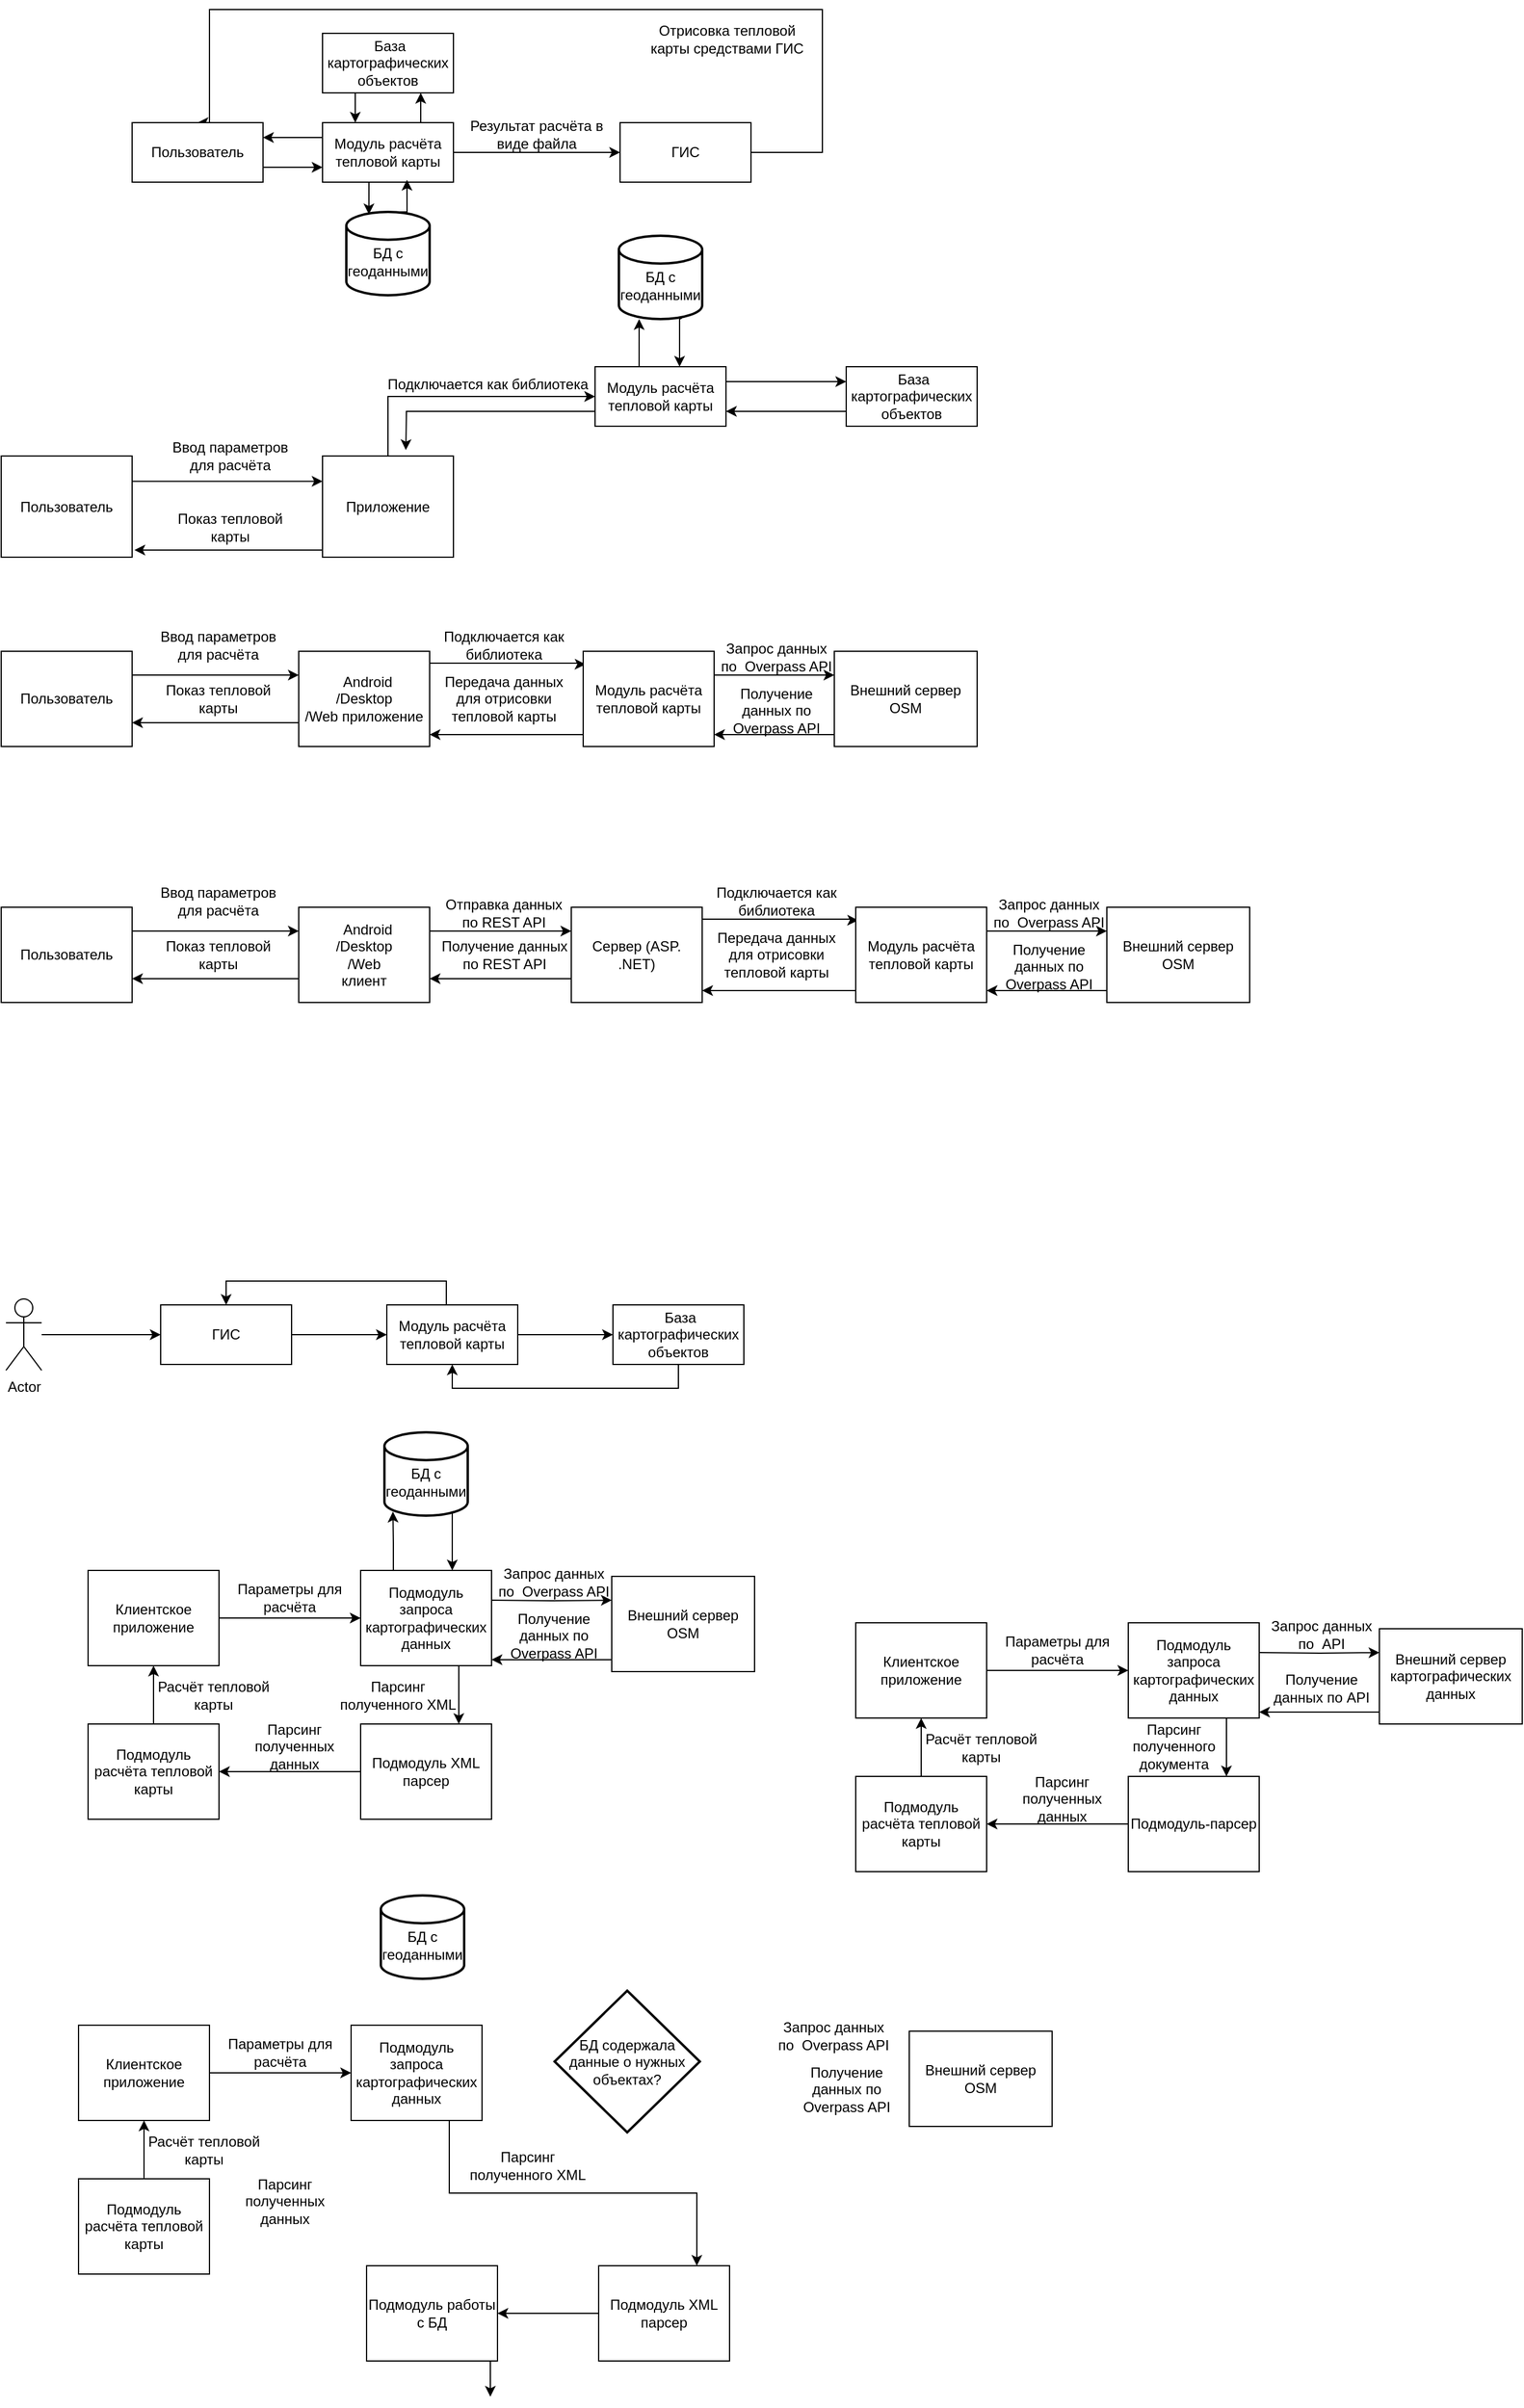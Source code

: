 <mxfile version="21.3.8" type="github">
  <diagram name="Страница 1" id="CXx4P1_ULokcToh2MMPy">
    <mxGraphModel dx="2607" dy="1285" grid="0" gridSize="10" guides="1" tooltips="1" connect="1" arrows="1" fold="1" page="1" pageScale="1" pageWidth="1654" pageHeight="1169" math="0" shadow="0">
      <root>
        <mxCell id="0" />
        <mxCell id="1" parent="0" />
        <mxCell id="EMoeArkeT9Vb19ML9Za9-1" style="edgeStyle=orthogonalEdgeStyle;rounded=0;orthogonalLoop=1;jettySize=auto;html=1;entryX=0;entryY=0.5;entryDx=0;entryDy=0;" parent="1" source="EMoeArkeT9Vb19ML9Za9-2" target="EMoeArkeT9Vb19ML9Za9-4" edge="1">
          <mxGeometry relative="1" as="geometry" />
        </mxCell>
        <mxCell id="EMoeArkeT9Vb19ML9Za9-2" value="Actor" style="shape=umlActor;verticalLabelPosition=bottom;verticalAlign=top;html=1;" parent="1" vertex="1">
          <mxGeometry x="60" y="1225" width="30" height="60" as="geometry" />
        </mxCell>
        <mxCell id="EMoeArkeT9Vb19ML9Za9-3" style="edgeStyle=orthogonalEdgeStyle;rounded=0;orthogonalLoop=1;jettySize=auto;html=1;exitX=1;exitY=0.5;exitDx=0;exitDy=0;entryX=0;entryY=0.5;entryDx=0;entryDy=0;" parent="1" source="EMoeArkeT9Vb19ML9Za9-4" target="EMoeArkeT9Vb19ML9Za9-7" edge="1">
          <mxGeometry relative="1" as="geometry" />
        </mxCell>
        <mxCell id="EMoeArkeT9Vb19ML9Za9-4" value="ГИС" style="html=1;whiteSpace=wrap;" parent="1" vertex="1">
          <mxGeometry x="190" y="1230" width="110" height="50" as="geometry" />
        </mxCell>
        <mxCell id="EMoeArkeT9Vb19ML9Za9-5" style="edgeStyle=orthogonalEdgeStyle;rounded=0;orthogonalLoop=1;jettySize=auto;html=1;entryX=0;entryY=0.5;entryDx=0;entryDy=0;" parent="1" source="EMoeArkeT9Vb19ML9Za9-7" target="EMoeArkeT9Vb19ML9Za9-9" edge="1">
          <mxGeometry relative="1" as="geometry">
            <Array as="points">
              <mxPoint x="530" y="1255" />
              <mxPoint x="530" y="1255" />
            </Array>
          </mxGeometry>
        </mxCell>
        <mxCell id="EMoeArkeT9Vb19ML9Za9-6" style="edgeStyle=orthogonalEdgeStyle;rounded=0;orthogonalLoop=1;jettySize=auto;html=1;entryX=0.5;entryY=0;entryDx=0;entryDy=0;" parent="1" source="EMoeArkeT9Vb19ML9Za9-7" target="EMoeArkeT9Vb19ML9Za9-4" edge="1">
          <mxGeometry relative="1" as="geometry">
            <Array as="points">
              <mxPoint x="430" y="1210" />
              <mxPoint x="245" y="1210" />
            </Array>
          </mxGeometry>
        </mxCell>
        <mxCell id="EMoeArkeT9Vb19ML9Za9-7" value="Модуль расчёта тепловой карты" style="html=1;whiteSpace=wrap;" parent="1" vertex="1">
          <mxGeometry x="380" y="1230" width="110" height="50" as="geometry" />
        </mxCell>
        <mxCell id="EMoeArkeT9Vb19ML9Za9-8" style="edgeStyle=orthogonalEdgeStyle;rounded=0;orthogonalLoop=1;jettySize=auto;html=1;exitX=0.5;exitY=1;exitDx=0;exitDy=0;entryX=0.5;entryY=1;entryDx=0;entryDy=0;" parent="1" source="EMoeArkeT9Vb19ML9Za9-9" target="EMoeArkeT9Vb19ML9Za9-7" edge="1">
          <mxGeometry relative="1" as="geometry" />
        </mxCell>
        <mxCell id="EMoeArkeT9Vb19ML9Za9-9" value="&amp;nbsp;База картографических объектов" style="html=1;whiteSpace=wrap;" parent="1" vertex="1">
          <mxGeometry x="570" y="1230" width="110" height="50" as="geometry" />
        </mxCell>
        <mxCell id="EMoeArkeT9Vb19ML9Za9-10" value="Подключается как библиотека" style="text;html=1;strokeColor=none;fillColor=none;align=center;verticalAlign=middle;whiteSpace=wrap;rounded=0;" parent="1" vertex="1">
          <mxGeometry x="375" y="442" width="180" height="30" as="geometry" />
        </mxCell>
        <mxCell id="EMoeArkeT9Vb19ML9Za9-13" style="edgeStyle=orthogonalEdgeStyle;rounded=0;orthogonalLoop=1;jettySize=auto;html=1;entryX=0.5;entryY=0;entryDx=0;entryDy=0;" parent="1" source="EMoeArkeT9Vb19ML9Za9-14" target="ETxMw0fx0YGiLK-2AQWM-1" edge="1">
          <mxGeometry relative="1" as="geometry">
            <Array as="points">
              <mxPoint x="746" y="262" />
              <mxPoint x="746" y="142" />
              <mxPoint x="231" y="142" />
            </Array>
          </mxGeometry>
        </mxCell>
        <mxCell id="EMoeArkeT9Vb19ML9Za9-14" value="ГИС" style="html=1;whiteSpace=wrap;" parent="1" vertex="1">
          <mxGeometry x="576" y="237" width="110" height="50" as="geometry" />
        </mxCell>
        <mxCell id="EMoeArkeT9Vb19ML9Za9-15" style="edgeStyle=orthogonalEdgeStyle;rounded=0;orthogonalLoop=1;jettySize=auto;html=1;entryX=0.25;entryY=0;entryDx=0;entryDy=0;exitX=0.25;exitY=1;exitDx=0;exitDy=0;" parent="1" source="EMoeArkeT9Vb19ML9Za9-16" target="EMoeArkeT9Vb19ML9Za9-28" edge="1">
          <mxGeometry relative="1" as="geometry">
            <Array as="points" />
          </mxGeometry>
        </mxCell>
        <mxCell id="EMoeArkeT9Vb19ML9Za9-16" value="&amp;nbsp;База картографических объектов" style="html=1;whiteSpace=wrap;" parent="1" vertex="1">
          <mxGeometry x="326" y="162" width="110" height="50" as="geometry" />
        </mxCell>
        <mxCell id="EMoeArkeT9Vb19ML9Za9-19" style="edgeStyle=orthogonalEdgeStyle;rounded=0;orthogonalLoop=1;jettySize=auto;html=1;entryX=0;entryY=0.5;entryDx=0;entryDy=0;" parent="1" source="EMoeArkeT9Vb19ML9Za9-20" target="EMoeArkeT9Vb19ML9Za9-23" edge="1">
          <mxGeometry relative="1" as="geometry">
            <Array as="points">
              <mxPoint x="381" y="467" />
            </Array>
          </mxGeometry>
        </mxCell>
        <mxCell id="EMoeArkeT9Vb19ML9Za9-20" value="Приложение" style="html=1;whiteSpace=wrap;" parent="1" vertex="1">
          <mxGeometry x="326" y="517" width="110" height="85" as="geometry" />
        </mxCell>
        <mxCell id="EMoeArkeT9Vb19ML9Za9-21" style="edgeStyle=orthogonalEdgeStyle;rounded=0;orthogonalLoop=1;jettySize=auto;html=1;exitX=1;exitY=0.25;exitDx=0;exitDy=0;entryX=0;entryY=0.25;entryDx=0;entryDy=0;" parent="1" source="EMoeArkeT9Vb19ML9Za9-23" target="EMoeArkeT9Vb19ML9Za9-25" edge="1">
          <mxGeometry relative="1" as="geometry" />
        </mxCell>
        <mxCell id="EMoeArkeT9Vb19ML9Za9-22" style="edgeStyle=orthogonalEdgeStyle;rounded=0;orthogonalLoop=1;jettySize=auto;html=1;exitX=0;exitY=0.75;exitDx=0;exitDy=0;" parent="1" source="EMoeArkeT9Vb19ML9Za9-23" edge="1">
          <mxGeometry relative="1" as="geometry">
            <mxPoint x="396" y="512" as="targetPoint" />
          </mxGeometry>
        </mxCell>
        <mxCell id="EMoeArkeT9Vb19ML9Za9-44" style="edgeStyle=orthogonalEdgeStyle;rounded=0;orthogonalLoop=1;jettySize=auto;html=1;exitX=0.5;exitY=0;exitDx=0;exitDy=0;entryX=0.243;entryY=1;entryDx=0;entryDy=0;entryPerimeter=0;" parent="1" source="EMoeArkeT9Vb19ML9Za9-23" target="EMoeArkeT9Vb19ML9Za9-40" edge="1">
          <mxGeometry relative="1" as="geometry">
            <Array as="points">
              <mxPoint x="592" y="442" />
            </Array>
          </mxGeometry>
        </mxCell>
        <mxCell id="EMoeArkeT9Vb19ML9Za9-23" value="Модуль расчёта тепловой карты" style="html=1;whiteSpace=wrap;" parent="1" vertex="1">
          <mxGeometry x="555" y="442" width="110" height="50" as="geometry" />
        </mxCell>
        <mxCell id="EMoeArkeT9Vb19ML9Za9-24" style="edgeStyle=orthogonalEdgeStyle;rounded=0;orthogonalLoop=1;jettySize=auto;html=1;exitX=0;exitY=0.75;exitDx=0;exitDy=0;entryX=1;entryY=0.75;entryDx=0;entryDy=0;" parent="1" source="EMoeArkeT9Vb19ML9Za9-25" target="EMoeArkeT9Vb19ML9Za9-23" edge="1">
          <mxGeometry relative="1" as="geometry" />
        </mxCell>
        <mxCell id="EMoeArkeT9Vb19ML9Za9-25" value="&amp;nbsp;База картографических объектов" style="html=1;whiteSpace=wrap;" parent="1" vertex="1">
          <mxGeometry x="766" y="442" width="110" height="50" as="geometry" />
        </mxCell>
        <mxCell id="EMoeArkeT9Vb19ML9Za9-26" style="edgeStyle=orthogonalEdgeStyle;rounded=0;orthogonalLoop=1;jettySize=auto;html=1;exitX=1;exitY=0.5;exitDx=0;exitDy=0;entryX=0;entryY=0.5;entryDx=0;entryDy=0;" parent="1" source="EMoeArkeT9Vb19ML9Za9-28" target="EMoeArkeT9Vb19ML9Za9-14" edge="1">
          <mxGeometry relative="1" as="geometry" />
        </mxCell>
        <mxCell id="EMoeArkeT9Vb19ML9Za9-27" style="edgeStyle=orthogonalEdgeStyle;rounded=0;orthogonalLoop=1;jettySize=auto;html=1;exitX=0.75;exitY=0;exitDx=0;exitDy=0;entryX=0.75;entryY=1;entryDx=0;entryDy=0;" parent="1" source="EMoeArkeT9Vb19ML9Za9-28" target="EMoeArkeT9Vb19ML9Za9-16" edge="1">
          <mxGeometry relative="1" as="geometry" />
        </mxCell>
        <mxCell id="EMoeArkeT9Vb19ML9Za9-38" style="edgeStyle=orthogonalEdgeStyle;rounded=0;orthogonalLoop=1;jettySize=auto;html=1;exitX=0.25;exitY=1;exitDx=0;exitDy=0;entryX=0.271;entryY=0.029;entryDx=0;entryDy=0;entryPerimeter=0;" parent="1" source="EMoeArkeT9Vb19ML9Za9-28" target="EMoeArkeT9Vb19ML9Za9-35" edge="1">
          <mxGeometry relative="1" as="geometry" />
        </mxCell>
        <mxCell id="ETxMw0fx0YGiLK-2AQWM-3" style="edgeStyle=orthogonalEdgeStyle;rounded=0;orthogonalLoop=1;jettySize=auto;html=1;entryX=1;entryY=0.25;entryDx=0;entryDy=0;exitX=0;exitY=0.25;exitDx=0;exitDy=0;" parent="1" source="EMoeArkeT9Vb19ML9Za9-28" target="ETxMw0fx0YGiLK-2AQWM-1" edge="1">
          <mxGeometry relative="1" as="geometry" />
        </mxCell>
        <mxCell id="EMoeArkeT9Vb19ML9Za9-28" value="Модуль расчёта тепловой карты" style="html=1;whiteSpace=wrap;" parent="1" vertex="1">
          <mxGeometry x="326" y="237" width="110" height="50" as="geometry" />
        </mxCell>
        <mxCell id="EMoeArkeT9Vb19ML9Za9-29" value="Результат расчёта в виде файла" style="text;html=1;strokeColor=none;fillColor=none;align=center;verticalAlign=middle;whiteSpace=wrap;rounded=0;" parent="1" vertex="1">
          <mxGeometry x="446" y="232" width="120" height="30" as="geometry" />
        </mxCell>
        <mxCell id="EMoeArkeT9Vb19ML9Za9-31" value="Отрисовка тепловой карты средствами ГИС" style="text;html=1;strokeColor=none;fillColor=none;align=center;verticalAlign=middle;whiteSpace=wrap;rounded=0;" parent="1" vertex="1">
          <mxGeometry x="596" y="152" width="140" height="30" as="geometry" />
        </mxCell>
        <mxCell id="EMoeArkeT9Vb19ML9Za9-39" style="edgeStyle=orthogonalEdgeStyle;rounded=0;orthogonalLoop=1;jettySize=auto;html=1;exitX=0.5;exitY=0;exitDx=0;exitDy=0;exitPerimeter=0;entryX=0.645;entryY=0.96;entryDx=0;entryDy=0;entryPerimeter=0;" parent="1" source="EMoeArkeT9Vb19ML9Za9-35" target="EMoeArkeT9Vb19ML9Za9-28" edge="1">
          <mxGeometry relative="1" as="geometry" />
        </mxCell>
        <mxCell id="EMoeArkeT9Vb19ML9Za9-35" value="&lt;br&gt;БД с геоданными" style="strokeWidth=2;html=1;shape=mxgraph.flowchart.database;whiteSpace=wrap;" parent="1" vertex="1">
          <mxGeometry x="346" y="312" width="70" height="70" as="geometry" />
        </mxCell>
        <mxCell id="EMoeArkeT9Vb19ML9Za9-42" style="edgeStyle=orthogonalEdgeStyle;rounded=0;orthogonalLoop=1;jettySize=auto;html=1;exitX=0.757;exitY=0.986;exitDx=0;exitDy=0;exitPerimeter=0;" parent="1" source="EMoeArkeT9Vb19ML9Za9-40" edge="1">
          <mxGeometry relative="1" as="geometry">
            <mxPoint x="626" y="442" as="targetPoint" />
            <Array as="points">
              <mxPoint x="626" y="402" />
              <mxPoint x="626" y="442" />
            </Array>
          </mxGeometry>
        </mxCell>
        <mxCell id="EMoeArkeT9Vb19ML9Za9-40" value="&lt;br&gt;БД с геоданными" style="strokeWidth=2;html=1;shape=mxgraph.flowchart.database;whiteSpace=wrap;" parent="1" vertex="1">
          <mxGeometry x="575" y="332" width="70" height="70" as="geometry" />
        </mxCell>
        <mxCell id="ETxMw0fx0YGiLK-2AQWM-2" style="edgeStyle=orthogonalEdgeStyle;rounded=0;orthogonalLoop=1;jettySize=auto;html=1;entryX=0;entryY=0.75;entryDx=0;entryDy=0;" parent="1" source="ETxMw0fx0YGiLK-2AQWM-1" target="EMoeArkeT9Vb19ML9Za9-28" edge="1">
          <mxGeometry relative="1" as="geometry">
            <Array as="points">
              <mxPoint x="306" y="275" />
            </Array>
          </mxGeometry>
        </mxCell>
        <mxCell id="ETxMw0fx0YGiLK-2AQWM-1" value="Пользователь" style="html=1;whiteSpace=wrap;" parent="1" vertex="1">
          <mxGeometry x="166" y="237" width="110" height="50" as="geometry" />
        </mxCell>
        <mxCell id="3_jJkb1iXmk9x0ODjTXM-3" style="edgeStyle=orthogonalEdgeStyle;rounded=0;orthogonalLoop=1;jettySize=auto;html=1;exitX=1;exitY=0.25;exitDx=0;exitDy=0;entryX=0;entryY=0.25;entryDx=0;entryDy=0;" parent="1" source="ETxMw0fx0YGiLK-2AQWM-5" target="ETxMw0fx0YGiLK-2AQWM-6" edge="1">
          <mxGeometry relative="1" as="geometry" />
        </mxCell>
        <mxCell id="ETxMw0fx0YGiLK-2AQWM-5" value="Пользователь" style="html=1;whiteSpace=wrap;" parent="1" vertex="1">
          <mxGeometry x="56" y="681" width="110" height="80" as="geometry" />
        </mxCell>
        <mxCell id="ETxMw0fx0YGiLK-2AQWM-8" style="edgeStyle=orthogonalEdgeStyle;rounded=0;orthogonalLoop=1;jettySize=auto;html=1;exitX=0;exitY=0.75;exitDx=0;exitDy=0;entryX=1;entryY=0.75;entryDx=0;entryDy=0;" parent="1" source="ETxMw0fx0YGiLK-2AQWM-6" target="ETxMw0fx0YGiLK-2AQWM-5" edge="1">
          <mxGeometry relative="1" as="geometry">
            <mxPoint x="176" y="731" as="targetPoint" />
            <Array as="points" />
          </mxGeometry>
        </mxCell>
        <mxCell id="3_jJkb1iXmk9x0ODjTXM-6" style="edgeStyle=orthogonalEdgeStyle;rounded=0;orthogonalLoop=1;jettySize=auto;html=1;exitX=1;exitY=0.25;exitDx=0;exitDy=0;entryX=0.018;entryY=0.138;entryDx=0;entryDy=0;entryPerimeter=0;" parent="1" source="ETxMw0fx0YGiLK-2AQWM-6" target="ETxMw0fx0YGiLK-2AQWM-11" edge="1">
          <mxGeometry relative="1" as="geometry">
            <Array as="points">
              <mxPoint x="416" y="691" />
              <mxPoint x="545" y="691" />
              <mxPoint x="545" y="692" />
            </Array>
          </mxGeometry>
        </mxCell>
        <mxCell id="ETxMw0fx0YGiLK-2AQWM-6" value="&amp;nbsp; Android&lt;br&gt;/Desktop&lt;br&gt;/Web приложение" style="html=1;whiteSpace=wrap;" parent="1" vertex="1">
          <mxGeometry x="306" y="681" width="110" height="80" as="geometry" />
        </mxCell>
        <mxCell id="ETxMw0fx0YGiLK-2AQWM-9" value="Ввод параметров для расчёта" style="text;html=1;strokeColor=none;fillColor=none;align=center;verticalAlign=middle;whiteSpace=wrap;rounded=0;" parent="1" vertex="1">
          <mxGeometry x="186" y="661" width="105" height="30" as="geometry" />
        </mxCell>
        <mxCell id="ETxMw0fx0YGiLK-2AQWM-10" value="Показ тепловой карты" style="text;html=1;strokeColor=none;fillColor=none;align=center;verticalAlign=middle;whiteSpace=wrap;rounded=0;" parent="1" vertex="1">
          <mxGeometry x="186" y="706" width="105" height="30" as="geometry" />
        </mxCell>
        <mxCell id="ETxMw0fx0YGiLK-2AQWM-17" style="edgeStyle=orthogonalEdgeStyle;rounded=0;orthogonalLoop=1;jettySize=auto;html=1;exitX=1;exitY=0.25;exitDx=0;exitDy=0;entryX=0;entryY=0.25;entryDx=0;entryDy=0;" parent="1" source="ETxMw0fx0YGiLK-2AQWM-11" target="ETxMw0fx0YGiLK-2AQWM-16" edge="1">
          <mxGeometry relative="1" as="geometry" />
        </mxCell>
        <mxCell id="3_jJkb1iXmk9x0ODjTXM-4" style="edgeStyle=orthogonalEdgeStyle;rounded=0;orthogonalLoop=1;jettySize=auto;html=1;exitX=0;exitY=1;exitDx=0;exitDy=0;" parent="1" source="ETxMw0fx0YGiLK-2AQWM-11" edge="1">
          <mxGeometry relative="1" as="geometry">
            <mxPoint x="416" y="751" as="targetPoint" />
            <Array as="points">
              <mxPoint x="545" y="751" />
              <mxPoint x="416" y="751" />
            </Array>
          </mxGeometry>
        </mxCell>
        <mxCell id="ETxMw0fx0YGiLK-2AQWM-11" value="Модуль расчёта тепловой карты" style="html=1;whiteSpace=wrap;" parent="1" vertex="1">
          <mxGeometry x="545" y="681" width="110" height="80" as="geometry" />
        </mxCell>
        <mxCell id="ETxMw0fx0YGiLK-2AQWM-13" value="Подключается как библиотека" style="text;html=1;strokeColor=none;fillColor=none;align=center;verticalAlign=middle;whiteSpace=wrap;rounded=0;" parent="1" vertex="1">
          <mxGeometry x="426" y="661" width="105" height="30" as="geometry" />
        </mxCell>
        <mxCell id="ETxMw0fx0YGiLK-2AQWM-15" value="Передача данных для отрисовки тепловой карты" style="text;html=1;strokeColor=none;fillColor=none;align=center;verticalAlign=middle;whiteSpace=wrap;rounded=0;" parent="1" vertex="1">
          <mxGeometry x="426" y="706" width="105" height="30" as="geometry" />
        </mxCell>
        <mxCell id="ETxMw0fx0YGiLK-2AQWM-18" style="edgeStyle=orthogonalEdgeStyle;rounded=0;orthogonalLoop=1;jettySize=auto;html=1;exitX=0;exitY=0.75;exitDx=0;exitDy=0;" parent="1" source="ETxMw0fx0YGiLK-2AQWM-16" edge="1">
          <mxGeometry relative="1" as="geometry">
            <mxPoint x="655" y="751" as="targetPoint" />
            <Array as="points">
              <mxPoint x="756" y="751" />
              <mxPoint x="655" y="751" />
            </Array>
          </mxGeometry>
        </mxCell>
        <mxCell id="ETxMw0fx0YGiLK-2AQWM-16" value="Внешний сервер OSM" style="rounded=0;whiteSpace=wrap;html=1;" parent="1" vertex="1">
          <mxGeometry x="756" y="681" width="120" height="80" as="geometry" />
        </mxCell>
        <mxCell id="ETxMw0fx0YGiLK-2AQWM-19" value="Запрос данных по&amp;nbsp; Overpass API" style="text;html=1;strokeColor=none;fillColor=none;align=center;verticalAlign=middle;whiteSpace=wrap;rounded=0;" parent="1" vertex="1">
          <mxGeometry x="655" y="671" width="105" height="30" as="geometry" />
        </mxCell>
        <mxCell id="ETxMw0fx0YGiLK-2AQWM-21" value="Получение данных по Overpass API" style="text;html=1;strokeColor=none;fillColor=none;align=center;verticalAlign=middle;whiteSpace=wrap;rounded=0;" parent="1" vertex="1">
          <mxGeometry x="655" y="716" width="105" height="30" as="geometry" />
        </mxCell>
        <mxCell id="3_jJkb1iXmk9x0ODjTXM-12" style="edgeStyle=orthogonalEdgeStyle;rounded=0;orthogonalLoop=1;jettySize=auto;html=1;exitX=1;exitY=0.25;exitDx=0;exitDy=0;entryX=0;entryY=0.25;entryDx=0;entryDy=0;" parent="1" source="3_jJkb1iXmk9x0ODjTXM-7" target="EMoeArkeT9Vb19ML9Za9-20" edge="1">
          <mxGeometry relative="1" as="geometry" />
        </mxCell>
        <mxCell id="3_jJkb1iXmk9x0ODjTXM-7" value="Пользователь" style="html=1;whiteSpace=wrap;" parent="1" vertex="1">
          <mxGeometry x="56" y="517" width="110" height="85" as="geometry" />
        </mxCell>
        <mxCell id="3_jJkb1iXmk9x0ODjTXM-9" style="edgeStyle=orthogonalEdgeStyle;rounded=0;orthogonalLoop=1;jettySize=auto;html=1;exitX=0;exitY=0.75;exitDx=0;exitDy=0;entryX=1.018;entryY=0.929;entryDx=0;entryDy=0;entryPerimeter=0;" parent="1" source="EMoeArkeT9Vb19ML9Za9-20" target="3_jJkb1iXmk9x0ODjTXM-7" edge="1">
          <mxGeometry relative="1" as="geometry">
            <mxPoint x="166" y="592" as="targetPoint" />
            <Array as="points">
              <mxPoint x="326" y="596" />
            </Array>
            <mxPoint x="306" y="592" as="sourcePoint" />
          </mxGeometry>
        </mxCell>
        <mxCell id="3_jJkb1iXmk9x0ODjTXM-10" value="Ввод параметров для расчёта" style="text;html=1;strokeColor=none;fillColor=none;align=center;verticalAlign=middle;whiteSpace=wrap;rounded=0;" parent="1" vertex="1">
          <mxGeometry x="196" y="501.5" width="105" height="30" as="geometry" />
        </mxCell>
        <mxCell id="3_jJkb1iXmk9x0ODjTXM-11" value="Показ тепловой карты" style="text;html=1;strokeColor=none;fillColor=none;align=center;verticalAlign=middle;whiteSpace=wrap;rounded=0;" parent="1" vertex="1">
          <mxGeometry x="196" y="562" width="105" height="30" as="geometry" />
        </mxCell>
        <mxCell id="3_jJkb1iXmk9x0ODjTXM-13" style="edgeStyle=orthogonalEdgeStyle;rounded=0;orthogonalLoop=1;jettySize=auto;html=1;exitX=1;exitY=0.25;exitDx=0;exitDy=0;entryX=0;entryY=0.25;entryDx=0;entryDy=0;" parent="1" source="3_jJkb1iXmk9x0ODjTXM-14" target="3_jJkb1iXmk9x0ODjTXM-17" edge="1">
          <mxGeometry relative="1" as="geometry" />
        </mxCell>
        <mxCell id="3_jJkb1iXmk9x0ODjTXM-14" value="Пользователь" style="html=1;whiteSpace=wrap;" parent="1" vertex="1">
          <mxGeometry x="56" y="896" width="110" height="80" as="geometry" />
        </mxCell>
        <mxCell id="3_jJkb1iXmk9x0ODjTXM-15" style="edgeStyle=orthogonalEdgeStyle;rounded=0;orthogonalLoop=1;jettySize=auto;html=1;exitX=0;exitY=0.75;exitDx=0;exitDy=0;entryX=1;entryY=0.75;entryDx=0;entryDy=0;" parent="1" source="3_jJkb1iXmk9x0ODjTXM-17" target="3_jJkb1iXmk9x0ODjTXM-14" edge="1">
          <mxGeometry relative="1" as="geometry">
            <mxPoint x="176" y="946" as="targetPoint" />
            <Array as="points" />
          </mxGeometry>
        </mxCell>
        <mxCell id="3_jJkb1iXmk9x0ODjTXM-16" style="edgeStyle=orthogonalEdgeStyle;rounded=0;orthogonalLoop=1;jettySize=auto;html=1;entryX=0.018;entryY=0.138;entryDx=0;entryDy=0;entryPerimeter=0;" parent="1" target="3_jJkb1iXmk9x0ODjTXM-22" edge="1">
          <mxGeometry relative="1" as="geometry">
            <Array as="points">
              <mxPoint x="645" y="906" />
              <mxPoint x="774" y="906" />
              <mxPoint x="774" y="907" />
            </Array>
            <mxPoint x="645" y="907" as="sourcePoint" />
          </mxGeometry>
        </mxCell>
        <mxCell id="3_jJkb1iXmk9x0ODjTXM-29" style="edgeStyle=orthogonalEdgeStyle;rounded=0;orthogonalLoop=1;jettySize=auto;html=1;exitX=1;exitY=0.25;exitDx=0;exitDy=0;entryX=0;entryY=0.25;entryDx=0;entryDy=0;" parent="1" source="3_jJkb1iXmk9x0ODjTXM-17" target="3_jJkb1iXmk9x0ODjTXM-32" edge="1">
          <mxGeometry relative="1" as="geometry">
            <mxPoint x="526" y="916" as="targetPoint" />
          </mxGeometry>
        </mxCell>
        <mxCell id="3_jJkb1iXmk9x0ODjTXM-17" value="&amp;nbsp; Android&lt;br&gt;/Desktop&lt;br&gt;/Web &lt;br&gt;клиент" style="html=1;whiteSpace=wrap;" parent="1" vertex="1">
          <mxGeometry x="306" y="896" width="110" height="80" as="geometry" />
        </mxCell>
        <mxCell id="3_jJkb1iXmk9x0ODjTXM-18" value="Ввод параметров для расчёта" style="text;html=1;strokeColor=none;fillColor=none;align=center;verticalAlign=middle;whiteSpace=wrap;rounded=0;" parent="1" vertex="1">
          <mxGeometry x="186" y="876" width="105" height="30" as="geometry" />
        </mxCell>
        <mxCell id="3_jJkb1iXmk9x0ODjTXM-19" value="Показ тепловой карты" style="text;html=1;strokeColor=none;fillColor=none;align=center;verticalAlign=middle;whiteSpace=wrap;rounded=0;" parent="1" vertex="1">
          <mxGeometry x="186" y="921" width="105" height="30" as="geometry" />
        </mxCell>
        <mxCell id="3_jJkb1iXmk9x0ODjTXM-20" style="edgeStyle=orthogonalEdgeStyle;rounded=0;orthogonalLoop=1;jettySize=auto;html=1;exitX=1;exitY=0.25;exitDx=0;exitDy=0;entryX=0;entryY=0.25;entryDx=0;entryDy=0;" parent="1" source="3_jJkb1iXmk9x0ODjTXM-22" target="3_jJkb1iXmk9x0ODjTXM-26" edge="1">
          <mxGeometry relative="1" as="geometry" />
        </mxCell>
        <mxCell id="3_jJkb1iXmk9x0ODjTXM-21" style="edgeStyle=orthogonalEdgeStyle;rounded=0;orthogonalLoop=1;jettySize=auto;html=1;exitX=0;exitY=1;exitDx=0;exitDy=0;" parent="1" source="3_jJkb1iXmk9x0ODjTXM-22" edge="1">
          <mxGeometry relative="1" as="geometry">
            <mxPoint x="645" y="966" as="targetPoint" />
            <Array as="points">
              <mxPoint x="774" y="966" />
              <mxPoint x="645" y="966" />
            </Array>
          </mxGeometry>
        </mxCell>
        <mxCell id="3_jJkb1iXmk9x0ODjTXM-22" value="Модуль расчёта тепловой карты" style="html=1;whiteSpace=wrap;" parent="1" vertex="1">
          <mxGeometry x="774" y="896" width="110" height="80" as="geometry" />
        </mxCell>
        <mxCell id="3_jJkb1iXmk9x0ODjTXM-23" value="Подключается как библиотека" style="text;html=1;strokeColor=none;fillColor=none;align=center;verticalAlign=middle;whiteSpace=wrap;rounded=0;" parent="1" vertex="1">
          <mxGeometry x="655" y="876" width="105" height="30" as="geometry" />
        </mxCell>
        <mxCell id="3_jJkb1iXmk9x0ODjTXM-24" value="Передача данных для отрисовки тепловой карты" style="text;html=1;strokeColor=none;fillColor=none;align=center;verticalAlign=middle;whiteSpace=wrap;rounded=0;" parent="1" vertex="1">
          <mxGeometry x="655" y="921" width="105" height="30" as="geometry" />
        </mxCell>
        <mxCell id="3_jJkb1iXmk9x0ODjTXM-25" style="edgeStyle=orthogonalEdgeStyle;rounded=0;orthogonalLoop=1;jettySize=auto;html=1;exitX=0;exitY=0.75;exitDx=0;exitDy=0;" parent="1" source="3_jJkb1iXmk9x0ODjTXM-26" edge="1">
          <mxGeometry relative="1" as="geometry">
            <mxPoint x="884" y="966" as="targetPoint" />
            <Array as="points">
              <mxPoint x="985" y="966" />
              <mxPoint x="884" y="966" />
            </Array>
          </mxGeometry>
        </mxCell>
        <mxCell id="3_jJkb1iXmk9x0ODjTXM-26" value="Внешний сервер OSM" style="rounded=0;whiteSpace=wrap;html=1;" parent="1" vertex="1">
          <mxGeometry x="985" y="896" width="120" height="80" as="geometry" />
        </mxCell>
        <mxCell id="3_jJkb1iXmk9x0ODjTXM-27" value="Запрос данных по&amp;nbsp; Overpass API" style="text;html=1;strokeColor=none;fillColor=none;align=center;verticalAlign=middle;whiteSpace=wrap;rounded=0;" parent="1" vertex="1">
          <mxGeometry x="884" y="886" width="105" height="30" as="geometry" />
        </mxCell>
        <mxCell id="3_jJkb1iXmk9x0ODjTXM-28" value="Получение данных по Overpass API" style="text;html=1;strokeColor=none;fillColor=none;align=center;verticalAlign=middle;whiteSpace=wrap;rounded=0;" parent="1" vertex="1">
          <mxGeometry x="884" y="931" width="105" height="30" as="geometry" />
        </mxCell>
        <mxCell id="3_jJkb1iXmk9x0ODjTXM-30" value="Отправка данных по REST API" style="text;html=1;strokeColor=none;fillColor=none;align=center;verticalAlign=middle;whiteSpace=wrap;rounded=0;" parent="1" vertex="1">
          <mxGeometry x="426" y="886" width="105" height="30" as="geometry" />
        </mxCell>
        <mxCell id="3_jJkb1iXmk9x0ODjTXM-31" value="Получение данных по REST API" style="text;html=1;strokeColor=none;fillColor=none;align=center;verticalAlign=middle;whiteSpace=wrap;rounded=0;" parent="1" vertex="1">
          <mxGeometry x="418.5" y="921" width="120" height="30" as="geometry" />
        </mxCell>
        <mxCell id="3_jJkb1iXmk9x0ODjTXM-33" style="edgeStyle=orthogonalEdgeStyle;rounded=0;orthogonalLoop=1;jettySize=auto;html=1;exitX=0;exitY=0.75;exitDx=0;exitDy=0;entryX=1;entryY=0.75;entryDx=0;entryDy=0;" parent="1" source="3_jJkb1iXmk9x0ODjTXM-32" target="3_jJkb1iXmk9x0ODjTXM-17" edge="1">
          <mxGeometry relative="1" as="geometry" />
        </mxCell>
        <mxCell id="3_jJkb1iXmk9x0ODjTXM-32" value="Сервер (ASP. .NET)" style="html=1;whiteSpace=wrap;" parent="1" vertex="1">
          <mxGeometry x="535" y="896" width="110" height="80" as="geometry" />
        </mxCell>
        <mxCell id="3_jJkb1iXmk9x0ODjTXM-52" style="edgeStyle=orthogonalEdgeStyle;rounded=0;orthogonalLoop=1;jettySize=auto;html=1;exitX=0.5;exitY=0;exitDx=0;exitDy=0;entryX=0.5;entryY=1;entryDx=0;entryDy=0;" parent="1" source="3_jJkb1iXmk9x0ODjTXM-34" target="3_jJkb1iXmk9x0ODjTXM-37" edge="1">
          <mxGeometry relative="1" as="geometry" />
        </mxCell>
        <mxCell id="3_jJkb1iXmk9x0ODjTXM-34" value="Подмодуль расчёта тепловой карты" style="html=1;whiteSpace=wrap;" parent="1" vertex="1">
          <mxGeometry x="129" y="1582" width="110" height="80" as="geometry" />
        </mxCell>
        <mxCell id="3_jJkb1iXmk9x0ODjTXM-50" style="edgeStyle=orthogonalEdgeStyle;rounded=0;orthogonalLoop=1;jettySize=auto;html=1;exitX=0.75;exitY=1;exitDx=0;exitDy=0;entryX=0.75;entryY=0;entryDx=0;entryDy=0;" parent="1" source="3_jJkb1iXmk9x0ODjTXM-35" target="3_jJkb1iXmk9x0ODjTXM-36" edge="1">
          <mxGeometry relative="1" as="geometry" />
        </mxCell>
        <mxCell id="3_jJkb1iXmk9x0ODjTXM-80" style="edgeStyle=orthogonalEdgeStyle;rounded=0;orthogonalLoop=1;jettySize=auto;html=1;exitX=0.25;exitY=0;exitDx=0;exitDy=0;entryX=0.102;entryY=0.952;entryDx=0;entryDy=0;entryPerimeter=0;" parent="1" source="3_jJkb1iXmk9x0ODjTXM-35" target="3_jJkb1iXmk9x0ODjTXM-79" edge="1">
          <mxGeometry relative="1" as="geometry" />
        </mxCell>
        <mxCell id="3_jJkb1iXmk9x0ODjTXM-35" value="Подмодуль запроса картографических данных" style="html=1;whiteSpace=wrap;" parent="1" vertex="1">
          <mxGeometry x="358" y="1453" width="110" height="80" as="geometry" />
        </mxCell>
        <mxCell id="3_jJkb1iXmk9x0ODjTXM-51" style="edgeStyle=orthogonalEdgeStyle;rounded=0;orthogonalLoop=1;jettySize=auto;html=1;entryX=1;entryY=0.5;entryDx=0;entryDy=0;" parent="1" source="3_jJkb1iXmk9x0ODjTXM-36" target="3_jJkb1iXmk9x0ODjTXM-34" edge="1">
          <mxGeometry relative="1" as="geometry" />
        </mxCell>
        <mxCell id="3_jJkb1iXmk9x0ODjTXM-36" value="Подмодуль XML парсер" style="html=1;whiteSpace=wrap;" parent="1" vertex="1">
          <mxGeometry x="358" y="1582" width="110" height="80" as="geometry" />
        </mxCell>
        <mxCell id="3_jJkb1iXmk9x0ODjTXM-41" style="edgeStyle=orthogonalEdgeStyle;rounded=0;orthogonalLoop=1;jettySize=auto;html=1;exitX=1;exitY=0.5;exitDx=0;exitDy=0;entryX=0;entryY=0.5;entryDx=0;entryDy=0;" parent="1" source="3_jJkb1iXmk9x0ODjTXM-37" target="3_jJkb1iXmk9x0ODjTXM-35" edge="1">
          <mxGeometry relative="1" as="geometry" />
        </mxCell>
        <mxCell id="3_jJkb1iXmk9x0ODjTXM-37" value="Клиентское приложение" style="html=1;whiteSpace=wrap;" parent="1" vertex="1">
          <mxGeometry x="129" y="1453" width="110" height="80" as="geometry" />
        </mxCell>
        <mxCell id="3_jJkb1iXmk9x0ODjTXM-42" value="Параметры для расчёта" style="text;html=1;strokeColor=none;fillColor=none;align=center;verticalAlign=middle;whiteSpace=wrap;rounded=0;" parent="1" vertex="1">
          <mxGeometry x="246" y="1461" width="105" height="30" as="geometry" />
        </mxCell>
        <mxCell id="3_jJkb1iXmk9x0ODjTXM-44" style="edgeStyle=orthogonalEdgeStyle;rounded=0;orthogonalLoop=1;jettySize=auto;html=1;exitX=1;exitY=0.25;exitDx=0;exitDy=0;entryX=0;entryY=0.25;entryDx=0;entryDy=0;" parent="1" target="3_jJkb1iXmk9x0ODjTXM-46" edge="1">
          <mxGeometry relative="1" as="geometry">
            <mxPoint x="468.0" y="1478" as="sourcePoint" />
          </mxGeometry>
        </mxCell>
        <mxCell id="3_jJkb1iXmk9x0ODjTXM-45" style="edgeStyle=orthogonalEdgeStyle;rounded=0;orthogonalLoop=1;jettySize=auto;html=1;exitX=0;exitY=0.75;exitDx=0;exitDy=0;" parent="1" source="3_jJkb1iXmk9x0ODjTXM-46" edge="1">
          <mxGeometry relative="1" as="geometry">
            <mxPoint x="468.0" y="1528" as="targetPoint" />
            <Array as="points">
              <mxPoint x="569" y="1528" />
              <mxPoint x="468.0" y="1528" />
            </Array>
          </mxGeometry>
        </mxCell>
        <mxCell id="3_jJkb1iXmk9x0ODjTXM-46" value="Внешний сервер OSM" style="rounded=0;whiteSpace=wrap;html=1;" parent="1" vertex="1">
          <mxGeometry x="569" y="1458" width="120" height="80" as="geometry" />
        </mxCell>
        <mxCell id="3_jJkb1iXmk9x0ODjTXM-47" value="Запрос данных по&amp;nbsp; Overpass API" style="text;html=1;strokeColor=none;fillColor=none;align=center;verticalAlign=middle;whiteSpace=wrap;rounded=0;" parent="1" vertex="1">
          <mxGeometry x="468.0" y="1448" width="105" height="30" as="geometry" />
        </mxCell>
        <mxCell id="3_jJkb1iXmk9x0ODjTXM-48" value="Получение данных по Overpass API" style="text;html=1;strokeColor=none;fillColor=none;align=center;verticalAlign=middle;whiteSpace=wrap;rounded=0;" parent="1" vertex="1">
          <mxGeometry x="468.0" y="1493" width="105" height="30" as="geometry" />
        </mxCell>
        <mxCell id="3_jJkb1iXmk9x0ODjTXM-53" value="Парсинг полученных данных" style="text;html=1;strokeColor=none;fillColor=none;align=center;verticalAlign=middle;whiteSpace=wrap;rounded=0;" parent="1" vertex="1">
          <mxGeometry x="250.0" y="1586" width="105" height="30" as="geometry" />
        </mxCell>
        <mxCell id="3_jJkb1iXmk9x0ODjTXM-54" value="Расчёт тепловой карты" style="text;html=1;strokeColor=none;fillColor=none;align=center;verticalAlign=middle;whiteSpace=wrap;rounded=0;" parent="1" vertex="1">
          <mxGeometry x="182.0" y="1543" width="105" height="30" as="geometry" />
        </mxCell>
        <mxCell id="3_jJkb1iXmk9x0ODjTXM-55" value="Парсинг полученного XML" style="text;html=1;strokeColor=none;fillColor=none;align=center;verticalAlign=middle;whiteSpace=wrap;rounded=0;" parent="1" vertex="1">
          <mxGeometry x="337.0" y="1543" width="105" height="30" as="geometry" />
        </mxCell>
        <mxCell id="3_jJkb1iXmk9x0ODjTXM-56" style="edgeStyle=orthogonalEdgeStyle;rounded=0;orthogonalLoop=1;jettySize=auto;html=1;exitX=0.5;exitY=0;exitDx=0;exitDy=0;entryX=0.5;entryY=1;entryDx=0;entryDy=0;" parent="1" source="3_jJkb1iXmk9x0ODjTXM-57" target="3_jJkb1iXmk9x0ODjTXM-63" edge="1">
          <mxGeometry relative="1" as="geometry" />
        </mxCell>
        <mxCell id="3_jJkb1iXmk9x0ODjTXM-57" value="Подмодуль расчёта тепловой карты" style="html=1;whiteSpace=wrap;" parent="1" vertex="1">
          <mxGeometry x="121" y="1964" width="110" height="80" as="geometry" />
        </mxCell>
        <mxCell id="3_jJkb1iXmk9x0ODjTXM-58" style="edgeStyle=orthogonalEdgeStyle;rounded=0;orthogonalLoop=1;jettySize=auto;html=1;exitX=0.75;exitY=1;exitDx=0;exitDy=0;entryX=0.75;entryY=0;entryDx=0;entryDy=0;" parent="1" source="3_jJkb1iXmk9x0ODjTXM-59" target="3_jJkb1iXmk9x0ODjTXM-61" edge="1">
          <mxGeometry relative="1" as="geometry" />
        </mxCell>
        <mxCell id="3_jJkb1iXmk9x0ODjTXM-59" value="Подмодуль запроса картографических данных" style="html=1;whiteSpace=wrap;" parent="1" vertex="1">
          <mxGeometry x="350" y="1835" width="110" height="80" as="geometry" />
        </mxCell>
        <mxCell id="3_jJkb1iXmk9x0ODjTXM-60" style="edgeStyle=orthogonalEdgeStyle;rounded=0;orthogonalLoop=1;jettySize=auto;html=1;entryX=1;entryY=0.5;entryDx=0;entryDy=0;" parent="1" source="3_jJkb1iXmk9x0ODjTXM-61" target="3_jJkb1iXmk9x0ODjTXM-73" edge="1">
          <mxGeometry relative="1" as="geometry">
            <mxPoint x="467" y="2077" as="targetPoint" />
          </mxGeometry>
        </mxCell>
        <mxCell id="3_jJkb1iXmk9x0ODjTXM-61" value="Подмодуль XML парсер" style="html=1;whiteSpace=wrap;" parent="1" vertex="1">
          <mxGeometry x="558" y="2037" width="110" height="80" as="geometry" />
        </mxCell>
        <mxCell id="3_jJkb1iXmk9x0ODjTXM-62" style="edgeStyle=orthogonalEdgeStyle;rounded=0;orthogonalLoop=1;jettySize=auto;html=1;exitX=1;exitY=0.5;exitDx=0;exitDy=0;entryX=0;entryY=0.5;entryDx=0;entryDy=0;" parent="1" source="3_jJkb1iXmk9x0ODjTXM-63" target="3_jJkb1iXmk9x0ODjTXM-59" edge="1">
          <mxGeometry relative="1" as="geometry" />
        </mxCell>
        <mxCell id="3_jJkb1iXmk9x0ODjTXM-63" value="Клиентское приложение" style="html=1;whiteSpace=wrap;" parent="1" vertex="1">
          <mxGeometry x="121" y="1835" width="110" height="80" as="geometry" />
        </mxCell>
        <mxCell id="3_jJkb1iXmk9x0ODjTXM-64" value="Параметры для расчёта" style="text;html=1;strokeColor=none;fillColor=none;align=center;verticalAlign=middle;whiteSpace=wrap;rounded=0;" parent="1" vertex="1">
          <mxGeometry x="238" y="1843" width="105" height="30" as="geometry" />
        </mxCell>
        <mxCell id="3_jJkb1iXmk9x0ODjTXM-67" value="Внешний сервер OSM" style="rounded=0;whiteSpace=wrap;html=1;" parent="1" vertex="1">
          <mxGeometry x="819" y="1840" width="120" height="80" as="geometry" />
        </mxCell>
        <mxCell id="3_jJkb1iXmk9x0ODjTXM-68" value="Запрос данных по&amp;nbsp; Overpass API" style="text;html=1;strokeColor=none;fillColor=none;align=center;verticalAlign=middle;whiteSpace=wrap;rounded=0;" parent="1" vertex="1">
          <mxGeometry x="703" y="1829" width="105" height="30" as="geometry" />
        </mxCell>
        <mxCell id="3_jJkb1iXmk9x0ODjTXM-69" value="Получение данных по Overpass API" style="text;html=1;strokeColor=none;fillColor=none;align=center;verticalAlign=middle;whiteSpace=wrap;rounded=0;" parent="1" vertex="1">
          <mxGeometry x="714" y="1874" width="105" height="30" as="geometry" />
        </mxCell>
        <mxCell id="3_jJkb1iXmk9x0ODjTXM-70" value="Парсинг полученных данных" style="text;html=1;strokeColor=none;fillColor=none;align=center;verticalAlign=middle;whiteSpace=wrap;rounded=0;" parent="1" vertex="1">
          <mxGeometry x="242.0" y="1968" width="105" height="30" as="geometry" />
        </mxCell>
        <mxCell id="3_jJkb1iXmk9x0ODjTXM-71" value="Расчёт тепловой карты" style="text;html=1;strokeColor=none;fillColor=none;align=center;verticalAlign=middle;whiteSpace=wrap;rounded=0;" parent="1" vertex="1">
          <mxGeometry x="174.0" y="1925" width="105" height="30" as="geometry" />
        </mxCell>
        <mxCell id="3_jJkb1iXmk9x0ODjTXM-72" value="Парсинг полученного XML" style="text;html=1;strokeColor=none;fillColor=none;align=center;verticalAlign=middle;whiteSpace=wrap;rounded=0;" parent="1" vertex="1">
          <mxGeometry x="445.5" y="1938" width="105" height="30" as="geometry" />
        </mxCell>
        <mxCell id="3_jJkb1iXmk9x0ODjTXM-76" style="edgeStyle=orthogonalEdgeStyle;rounded=0;orthogonalLoop=1;jettySize=auto;html=1;exitX=0.75;exitY=1;exitDx=0;exitDy=0;" parent="1" source="3_jJkb1iXmk9x0ODjTXM-73" edge="1">
          <mxGeometry relative="1" as="geometry">
            <mxPoint x="467" y="2147" as="targetPoint" />
          </mxGeometry>
        </mxCell>
        <mxCell id="3_jJkb1iXmk9x0ODjTXM-73" value="Подмодуль работы с БД" style="html=1;whiteSpace=wrap;" parent="1" vertex="1">
          <mxGeometry x="363" y="2037" width="110" height="80" as="geometry" />
        </mxCell>
        <mxCell id="3_jJkb1iXmk9x0ODjTXM-75" value="&lt;br&gt;БД с геоданными" style="strokeWidth=2;html=1;shape=mxgraph.flowchart.database;whiteSpace=wrap;" parent="1" vertex="1">
          <mxGeometry x="375" y="1726" width="70" height="70" as="geometry" />
        </mxCell>
        <mxCell id="3_jJkb1iXmk9x0ODjTXM-78" value="БД содержала данные о нужных объектах?" style="strokeWidth=2;html=1;shape=mxgraph.flowchart.decision;whiteSpace=wrap;" parent="1" vertex="1">
          <mxGeometry x="521" y="1806" width="122" height="119" as="geometry" />
        </mxCell>
        <mxCell id="3_jJkb1iXmk9x0ODjTXM-81" style="edgeStyle=orthogonalEdgeStyle;rounded=0;orthogonalLoop=1;jettySize=auto;html=1;exitX=0.5;exitY=1;exitDx=0;exitDy=0;exitPerimeter=0;" parent="1" source="3_jJkb1iXmk9x0ODjTXM-79" edge="1">
          <mxGeometry relative="1" as="geometry">
            <mxPoint x="435" y="1453" as="targetPoint" />
            <Array as="points">
              <mxPoint x="413" y="1404" />
              <mxPoint x="435" y="1404" />
              <mxPoint x="435" y="1453" />
            </Array>
          </mxGeometry>
        </mxCell>
        <mxCell id="3_jJkb1iXmk9x0ODjTXM-79" value="&lt;br&gt;БД с геоданными" style="strokeWidth=2;html=1;shape=mxgraph.flowchart.database;whiteSpace=wrap;" parent="1" vertex="1">
          <mxGeometry x="378" y="1337" width="70" height="70" as="geometry" />
        </mxCell>
        <mxCell id="gp7E8wS-hf9GYyjN-Hhn-1" style="edgeStyle=orthogonalEdgeStyle;rounded=0;orthogonalLoop=1;jettySize=auto;html=1;exitX=0.5;exitY=0;exitDx=0;exitDy=0;entryX=0.5;entryY=1;entryDx=0;entryDy=0;" edge="1" parent="1" source="gp7E8wS-hf9GYyjN-Hhn-2" target="gp7E8wS-hf9GYyjN-Hhn-9">
          <mxGeometry relative="1" as="geometry" />
        </mxCell>
        <mxCell id="gp7E8wS-hf9GYyjN-Hhn-2" value="Подмодуль расчёта тепловой карты" style="html=1;whiteSpace=wrap;" vertex="1" parent="1">
          <mxGeometry x="774" y="1626" width="110" height="80" as="geometry" />
        </mxCell>
        <mxCell id="gp7E8wS-hf9GYyjN-Hhn-3" style="edgeStyle=orthogonalEdgeStyle;rounded=0;orthogonalLoop=1;jettySize=auto;html=1;exitX=0.75;exitY=1;exitDx=0;exitDy=0;entryX=0.75;entryY=0;entryDx=0;entryDy=0;" edge="1" parent="1" source="gp7E8wS-hf9GYyjN-Hhn-5" target="gp7E8wS-hf9GYyjN-Hhn-7">
          <mxGeometry relative="1" as="geometry" />
        </mxCell>
        <mxCell id="gp7E8wS-hf9GYyjN-Hhn-5" value="Подмодуль запроса картографических данных" style="html=1;whiteSpace=wrap;" vertex="1" parent="1">
          <mxGeometry x="1003" y="1497" width="110" height="80" as="geometry" />
        </mxCell>
        <mxCell id="gp7E8wS-hf9GYyjN-Hhn-6" style="edgeStyle=orthogonalEdgeStyle;rounded=0;orthogonalLoop=1;jettySize=auto;html=1;entryX=1;entryY=0.5;entryDx=0;entryDy=0;" edge="1" parent="1" source="gp7E8wS-hf9GYyjN-Hhn-7" target="gp7E8wS-hf9GYyjN-Hhn-2">
          <mxGeometry relative="1" as="geometry" />
        </mxCell>
        <mxCell id="gp7E8wS-hf9GYyjN-Hhn-7" value="Подмодуль-парсер" style="html=1;whiteSpace=wrap;" vertex="1" parent="1">
          <mxGeometry x="1003" y="1626" width="110" height="80" as="geometry" />
        </mxCell>
        <mxCell id="gp7E8wS-hf9GYyjN-Hhn-8" style="edgeStyle=orthogonalEdgeStyle;rounded=0;orthogonalLoop=1;jettySize=auto;html=1;exitX=1;exitY=0.5;exitDx=0;exitDy=0;entryX=0;entryY=0.5;entryDx=0;entryDy=0;" edge="1" parent="1" source="gp7E8wS-hf9GYyjN-Hhn-9" target="gp7E8wS-hf9GYyjN-Hhn-5">
          <mxGeometry relative="1" as="geometry" />
        </mxCell>
        <mxCell id="gp7E8wS-hf9GYyjN-Hhn-9" value="Клиентское приложение" style="html=1;whiteSpace=wrap;" vertex="1" parent="1">
          <mxGeometry x="774" y="1497" width="110" height="80" as="geometry" />
        </mxCell>
        <mxCell id="gp7E8wS-hf9GYyjN-Hhn-10" value="Параметры для расчёта" style="text;html=1;strokeColor=none;fillColor=none;align=center;verticalAlign=middle;whiteSpace=wrap;rounded=0;" vertex="1" parent="1">
          <mxGeometry x="891" y="1505" width="105" height="30" as="geometry" />
        </mxCell>
        <mxCell id="gp7E8wS-hf9GYyjN-Hhn-11" style="edgeStyle=orthogonalEdgeStyle;rounded=0;orthogonalLoop=1;jettySize=auto;html=1;exitX=1;exitY=0.25;exitDx=0;exitDy=0;entryX=0;entryY=0.25;entryDx=0;entryDy=0;" edge="1" parent="1" target="gp7E8wS-hf9GYyjN-Hhn-13">
          <mxGeometry relative="1" as="geometry">
            <mxPoint x="1113" y="1522" as="sourcePoint" />
          </mxGeometry>
        </mxCell>
        <mxCell id="gp7E8wS-hf9GYyjN-Hhn-12" style="edgeStyle=orthogonalEdgeStyle;rounded=0;orthogonalLoop=1;jettySize=auto;html=1;exitX=0;exitY=0.75;exitDx=0;exitDy=0;" edge="1" parent="1" source="gp7E8wS-hf9GYyjN-Hhn-13">
          <mxGeometry relative="1" as="geometry">
            <mxPoint x="1113" y="1572" as="targetPoint" />
            <Array as="points">
              <mxPoint x="1214" y="1572" />
              <mxPoint x="1113" y="1572" />
            </Array>
          </mxGeometry>
        </mxCell>
        <mxCell id="gp7E8wS-hf9GYyjN-Hhn-13" value="Внешний сервер картографических данных" style="rounded=0;whiteSpace=wrap;html=1;" vertex="1" parent="1">
          <mxGeometry x="1214" y="1502" width="120" height="80" as="geometry" />
        </mxCell>
        <mxCell id="gp7E8wS-hf9GYyjN-Hhn-14" value="Запрос данных по&amp;nbsp; API" style="text;html=1;strokeColor=none;fillColor=none;align=center;verticalAlign=middle;whiteSpace=wrap;rounded=0;" vertex="1" parent="1">
          <mxGeometry x="1113" y="1492" width="105" height="30" as="geometry" />
        </mxCell>
        <mxCell id="gp7E8wS-hf9GYyjN-Hhn-15" value="Получение данных по API" style="text;html=1;strokeColor=none;fillColor=none;align=center;verticalAlign=middle;whiteSpace=wrap;rounded=0;" vertex="1" parent="1">
          <mxGeometry x="1113" y="1537" width="105" height="30" as="geometry" />
        </mxCell>
        <mxCell id="gp7E8wS-hf9GYyjN-Hhn-16" value="Парсинг полученных данных" style="text;html=1;strokeColor=none;fillColor=none;align=center;verticalAlign=middle;whiteSpace=wrap;rounded=0;" vertex="1" parent="1">
          <mxGeometry x="895" y="1630" width="105" height="30" as="geometry" />
        </mxCell>
        <mxCell id="gp7E8wS-hf9GYyjN-Hhn-17" value="Расчёт тепловой карты" style="text;html=1;strokeColor=none;fillColor=none;align=center;verticalAlign=middle;whiteSpace=wrap;rounded=0;" vertex="1" parent="1">
          <mxGeometry x="827" y="1587" width="105" height="30" as="geometry" />
        </mxCell>
        <mxCell id="gp7E8wS-hf9GYyjN-Hhn-18" value="Парсинг полученного документа" style="text;html=1;strokeColor=none;fillColor=none;align=center;verticalAlign=middle;whiteSpace=wrap;rounded=0;" vertex="1" parent="1">
          <mxGeometry x="989" y="1586" width="105" height="30" as="geometry" />
        </mxCell>
      </root>
    </mxGraphModel>
  </diagram>
</mxfile>
